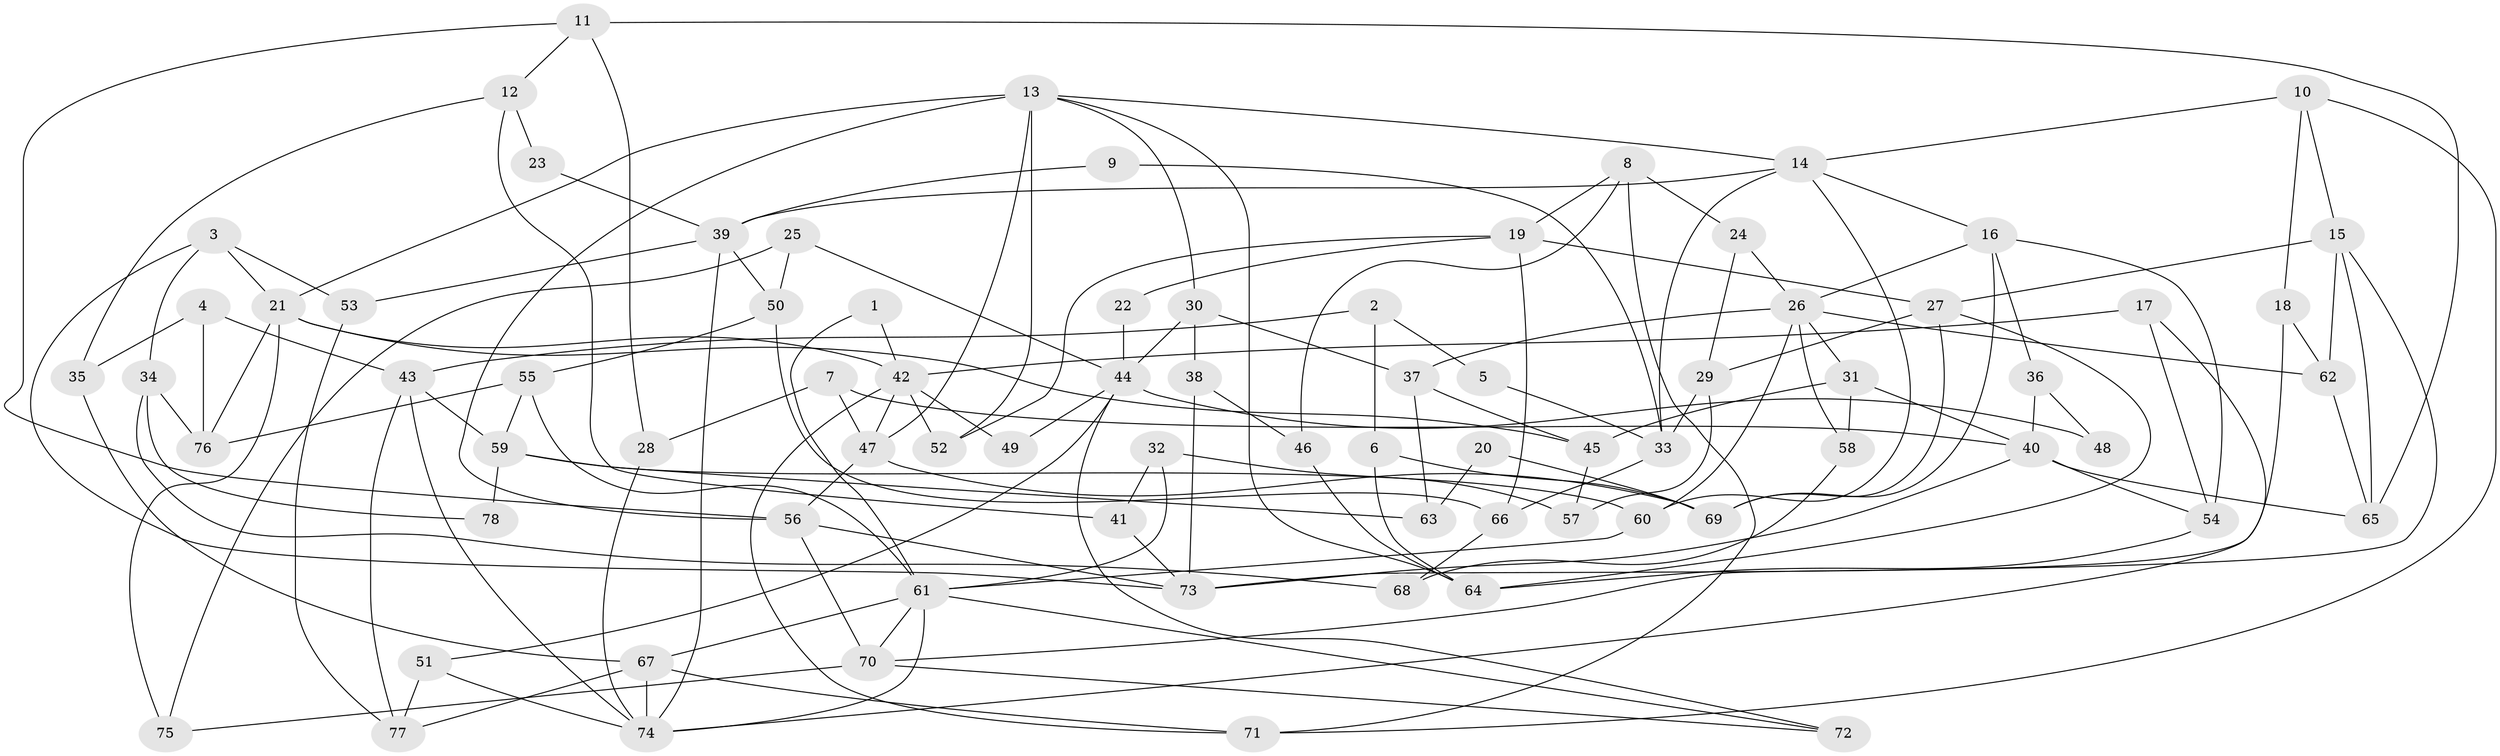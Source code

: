 // Generated by graph-tools (version 1.1) at 2025/36/03/09/25 02:36:12]
// undirected, 78 vertices, 156 edges
graph export_dot {
graph [start="1"]
  node [color=gray90,style=filled];
  1;
  2;
  3;
  4;
  5;
  6;
  7;
  8;
  9;
  10;
  11;
  12;
  13;
  14;
  15;
  16;
  17;
  18;
  19;
  20;
  21;
  22;
  23;
  24;
  25;
  26;
  27;
  28;
  29;
  30;
  31;
  32;
  33;
  34;
  35;
  36;
  37;
  38;
  39;
  40;
  41;
  42;
  43;
  44;
  45;
  46;
  47;
  48;
  49;
  50;
  51;
  52;
  53;
  54;
  55;
  56;
  57;
  58;
  59;
  60;
  61;
  62;
  63;
  64;
  65;
  66;
  67;
  68;
  69;
  70;
  71;
  72;
  73;
  74;
  75;
  76;
  77;
  78;
  1 -- 42;
  1 -- 61;
  2 -- 6;
  2 -- 43;
  2 -- 5;
  3 -- 21;
  3 -- 73;
  3 -- 34;
  3 -- 53;
  4 -- 76;
  4 -- 35;
  4 -- 43;
  5 -- 33;
  6 -- 69;
  6 -- 64;
  7 -- 47;
  7 -- 28;
  7 -- 40;
  8 -- 71;
  8 -- 19;
  8 -- 24;
  8 -- 46;
  9 -- 33;
  9 -- 39;
  10 -- 15;
  10 -- 14;
  10 -- 18;
  10 -- 71;
  11 -- 65;
  11 -- 56;
  11 -- 12;
  11 -- 28;
  12 -- 41;
  12 -- 23;
  12 -- 35;
  13 -- 56;
  13 -- 14;
  13 -- 21;
  13 -- 30;
  13 -- 47;
  13 -- 52;
  13 -- 64;
  14 -- 16;
  14 -- 60;
  14 -- 33;
  14 -- 39;
  15 -- 73;
  15 -- 65;
  15 -- 27;
  15 -- 62;
  16 -- 26;
  16 -- 54;
  16 -- 36;
  16 -- 69;
  17 -- 74;
  17 -- 42;
  17 -- 54;
  18 -- 70;
  18 -- 62;
  19 -- 52;
  19 -- 27;
  19 -- 22;
  19 -- 66;
  20 -- 69;
  20 -- 63;
  21 -- 42;
  21 -- 45;
  21 -- 75;
  21 -- 76;
  22 -- 44;
  23 -- 39;
  24 -- 26;
  24 -- 29;
  25 -- 50;
  25 -- 75;
  25 -- 44;
  26 -- 60;
  26 -- 62;
  26 -- 31;
  26 -- 37;
  26 -- 58;
  27 -- 29;
  27 -- 64;
  27 -- 69;
  28 -- 74;
  29 -- 33;
  29 -- 57;
  30 -- 37;
  30 -- 38;
  30 -- 44;
  31 -- 40;
  31 -- 45;
  31 -- 58;
  32 -- 57;
  32 -- 61;
  32 -- 41;
  33 -- 66;
  34 -- 68;
  34 -- 76;
  34 -- 78;
  35 -- 67;
  36 -- 40;
  36 -- 48;
  37 -- 45;
  37 -- 63;
  38 -- 46;
  38 -- 73;
  39 -- 53;
  39 -- 50;
  39 -- 74;
  40 -- 54;
  40 -- 65;
  40 -- 73;
  41 -- 73;
  42 -- 71;
  42 -- 47;
  42 -- 49;
  42 -- 52;
  43 -- 74;
  43 -- 59;
  43 -- 77;
  44 -- 48;
  44 -- 49;
  44 -- 51;
  44 -- 72;
  45 -- 57;
  46 -- 64;
  47 -- 69;
  47 -- 56;
  50 -- 55;
  50 -- 66;
  51 -- 74;
  51 -- 77;
  53 -- 77;
  54 -- 64;
  55 -- 61;
  55 -- 76;
  55 -- 59;
  56 -- 73;
  56 -- 70;
  58 -- 68;
  59 -- 60;
  59 -- 63;
  59 -- 78;
  60 -- 61;
  61 -- 67;
  61 -- 72;
  61 -- 70;
  61 -- 74;
  62 -- 65;
  66 -- 68;
  67 -- 74;
  67 -- 77;
  67 -- 71;
  70 -- 72;
  70 -- 75;
}
